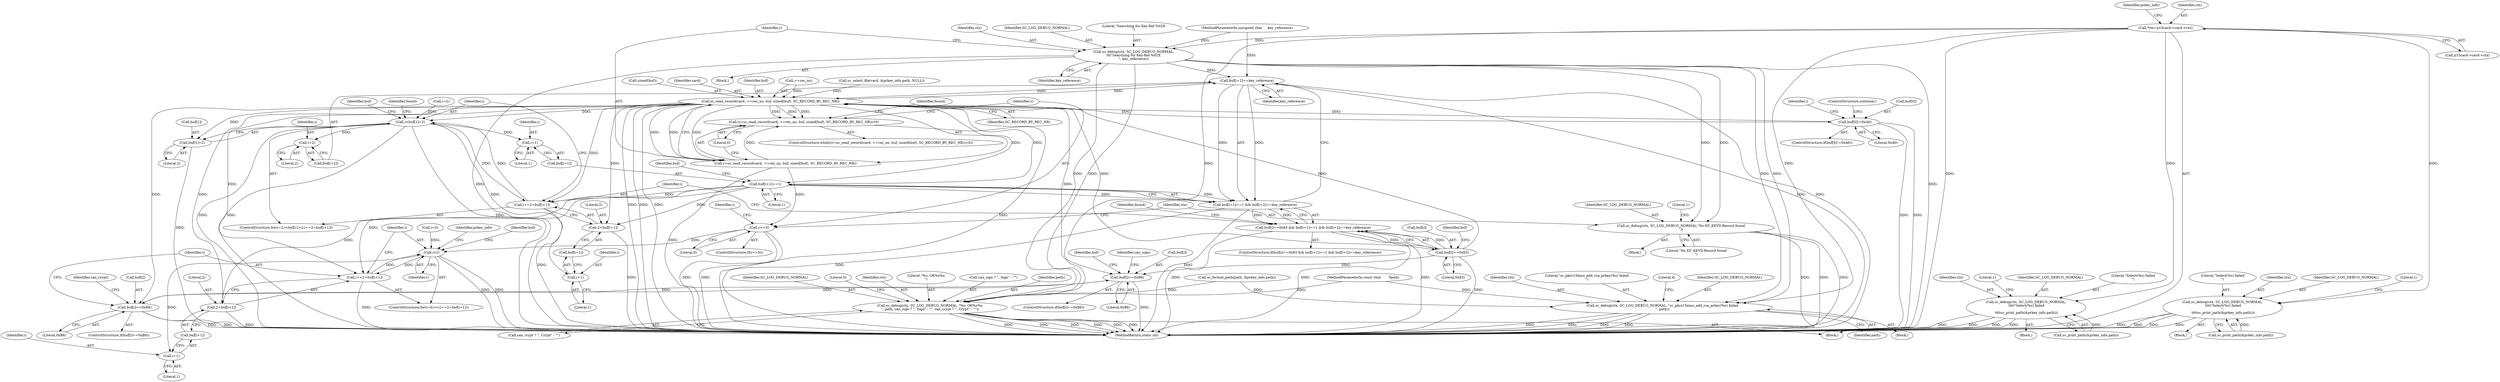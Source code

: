 digraph "0_OpenSC_8fe377e93b4b56060e5bbfb6f3142ceaeca744fa_20@pointer" {
"1000116" [label="(Call,*ctx=p15card->card->ctx)"];
"1000258" [label="(Call,sc_debug(ctx, SC_LOG_DEBUG_NORMAL,\n \t\t\t\t\"Select(%s) failed\n\",\n \t\t\t\tsc_print_path(&prkey_info.path)))"];
"1000269" [label="(Call,sc_debug(ctx, SC_LOG_DEBUG_NORMAL,\n\t\t\t\"Searching for Key-Ref %02X\n\", key_reference))"];
"1000335" [label="(Call,buf[i+2]==key_reference)"];
"1000278" [label="(Call,sc_read_record(card, ++rec_no, buf, sizeof(buf), SC_RECORD_BY_REC_NR))"];
"1000275" [label="(Call,(r=sc_read_record(card, ++rec_no, buf, sizeof(buf), SC_RECORD_BY_REC_NR))>0)"];
"1000276" [label="(Call,r=sc_read_record(card, ++rec_no, buf, sizeof(buf), SC_RECORD_BY_REC_NR))"];
"1000348" [label="(Call,r<=0)"];
"1000362" [label="(Call,i<r)"];
"1000365" [label="(Call,i+=2+buf[i+1])"];
"1000371" [label="(Call,i+1)"];
"1000293" [label="(Call,buf[0]!=0xA0)"];
"1000303" [label="(Call,i<buf[1]+2)"];
"1000310" [label="(Call,i+=2+buf[i+1])"];
"1000316" [label="(Call,i+1)"];
"1000331" [label="(Call,i+1)"];
"1000338" [label="(Call,i+2)"];
"1000305" [label="(Call,buf[1]+2)"];
"1000312" [label="(Call,2+buf[i+1])"];
"1000322" [label="(Call,buf[i]==0x83)"];
"1000321" [label="(Call,buf[i]==0x83 && buf[i+1]==1 && buf[i+2]==key_reference)"];
"1000376" [label="(Call,buf[i]==0xB6)"];
"1000384" [label="(Call,buf[i]==0xB8)"];
"1000328" [label="(Call,buf[i+1]==1)"];
"1000327" [label="(Call,buf[i+1]==1 && buf[i+2]==key_reference)"];
"1000367" [label="(Call,2+buf[i+1])"];
"1000352" [label="(Call,sc_debug(ctx, SC_LOG_DEBUG_NORMAL,\"No EF_KEYD-Record found\n\"))"];
"1000474" [label="(Call,sc_debug(ctx, SC_LOG_DEBUG_NORMAL, \"sc_pkcs15emu_add_rsa_prkey(%s) failed\n\", path))"];
"1000481" [label="(Call,sc_debug(ctx, SC_LOG_DEBUG_NORMAL, \"%s: OK%s%s\n\", path, can_sign ? \", Sign\" : \"\", can_crypt ? \", Crypt\" : \"\"))"];
"1000405" [label="(Call,sc_debug(ctx, SC_LOG_DEBUG_NORMAL,\n \t\t\t\t\"Select(%s) failed\n\",\n \t\t\t\tsc_print_path(&prkey_info.path)))"];
"1000283" [label="(Call,sizeof(buf))"];
"1000388" [label="(Literal,0xB8)"];
"1000385" [label="(Call,buf[i])"];
"1000275" [label="(Call,(r=sc_read_record(card, ++rec_no, buf, sizeof(buf), SC_RECORD_BY_REC_NR))>0)"];
"1000359" [label="(Call,i=0)"];
"1000279" [label="(Identifier,card)"];
"1000277" [label="(Identifier,r)"];
"1000118" [label="(Call,p15card->card->ctx)"];
"1000367" [label="(Call,2+buf[i+1])"];
"1000406" [label="(Identifier,ctx)"];
"1000166" [label="(Call,sc_format_path(path, &prkey_info.path))"];
"1000386" [label="(Identifier,buf)"];
"1000484" [label="(Literal,\"%s: OK%s%s\n\")"];
"1000257" [label="(Block,)"];
"1000335" [label="(Call,buf[i+2]==key_reference)"];
"1000357" [label="(Literal,1)"];
"1000272" [label="(Literal,\"Searching for Key-Ref %02X\n\")"];
"1000369" [label="(Call,buf[i+1])"];
"1000442" [label="(Identifier,prkey_info)"];
"1000364" [label="(Identifier,r)"];
"1000375" [label="(ControlStructure,if(buf[i]==0xB6))"];
"1000301" [label="(Identifier,i)"];
"1000405" [label="(Call,sc_debug(ctx, SC_LOG_DEBUG_NORMAL,\n \t\t\t\t\"Select(%s) failed\n\",\n \t\t\t\tsc_print_path(&prkey_info.path)))"];
"1000332" [label="(Identifier,i)"];
"1000260" [label="(Identifier,SC_LOG_DEBUG_NORMAL)"];
"1000473" [label="(Block,)"];
"1000371" [label="(Call,i+1)"];
"1000298" [label="(ControlStructure,continue;)"];
"1000362" [label="(Call,i<r)"];
"1000312" [label="(Call,2+buf[i+1])"];
"1000297" [label="(Literal,0xA0)"];
"1000268" [label="(Literal,1)"];
"1000355" [label="(Literal,\"No EF_KEYD-Record found\n\")"];
"1000404" [label="(Block,)"];
"1000322" [label="(Call,buf[i]==0x83)"];
"1000486" [label="(Call,can_sign ? \", Sign\" : \"\")"];
"1000131" [label="(Identifier,prkey_info)"];
"1000270" [label="(Identifier,ctx)"];
"1000316" [label="(Call,i+1)"];
"1000339" [label="(Identifier,i)"];
"1000116" [label="(Call,*ctx=p15card->card->ctx)"];
"1000258" [label="(Call,sc_debug(ctx, SC_LOG_DEBUG_NORMAL,\n \t\t\t\t\"Select(%s) failed\n\",\n \t\t\t\tsc_print_path(&prkey_info.path)))"];
"1000299" [label="(ControlStructure,for(i=2;i<buf[1]+2;i+=2+buf[i+1]))"];
"1000330" [label="(Identifier,buf)"];
"1000496" [label="(MethodReturn,static int)"];
"1000336" [label="(Call,buf[i+2])"];
"1000366" [label="(Identifier,i)"];
"1000329" [label="(Call,buf[i+1])"];
"1000324" [label="(Identifier,buf)"];
"1000480" [label="(Literal,4)"];
"1000286" [label="(Literal,0)"];
"1000333" [label="(Literal,1)"];
"1000261" [label="(Literal,\"Select(%s) failed\n\")"];
"1000327" [label="(Call,buf[i+1]==1 && buf[i+2]==key_reference)"];
"1000485" [label="(Identifier,path)"];
"1000415" [label="(Literal,1)"];
"1000341" [label="(Identifier,key_reference)"];
"1000345" [label="(Identifier,found)"];
"1000259" [label="(Identifier,ctx)"];
"1000117" [label="(Identifier,ctx)"];
"1000376" [label="(Call,buf[i]==0xB6)"];
"1000382" [label="(Identifier,can_sign)"];
"1000384" [label="(Call,buf[i]==0xB8)"];
"1000306" [label="(Call,buf[1])"];
"1000352" [label="(Call,sc_debug(ctx, SC_LOG_DEBUG_NORMAL,\"No EF_KEYD-Record found\n\"))"];
"1000326" [label="(Literal,0x83)"];
"1000323" [label="(Call,buf[i])"];
"1000282" [label="(Identifier,buf)"];
"1000102" [label="(MethodParameterIn,const char       *path)"];
"1000350" [label="(Literal,0)"];
"1000303" [label="(Call,i<buf[1]+2)"];
"1000300" [label="(Call,i=2)"];
"1000334" [label="(Literal,1)"];
"1000305" [label="(Call,buf[1]+2)"];
"1000474" [label="(Call,sc_debug(ctx, SC_LOG_DEBUG_NORMAL, \"sc_pkcs15emu_add_rsa_prkey(%s) failed\n\", path))"];
"1000104" [label="(MethodParameterIn,unsigned char     key_reference)"];
"1000409" [label="(Call,sc_print_path(&prkey_info.path))"];
"1000285" [label="(Identifier,SC_RECORD_BY_REC_NR)"];
"1000476" [label="(Identifier,SC_LOG_DEBUG_NORMAL)"];
"1000309" [label="(Literal,2)"];
"1000343" [label="(Identifier,found)"];
"1000383" [label="(ControlStructure,if(buf[i]==0xB8))"];
"1000314" [label="(Call,buf[i+1])"];
"1000380" [label="(Literal,0xB6)"];
"1000337" [label="(Identifier,buf)"];
"1000292" [label="(ControlStructure,if(buf[0]!=0xA0))"];
"1000377" [label="(Call,buf[i])"];
"1000269" [label="(Call,sc_debug(ctx, SC_LOG_DEBUG_NORMAL,\n\t\t\t\"Searching for Key-Ref %02X\n\", key_reference))"];
"1000108" [label="(Block,)"];
"1000475" [label="(Identifier,ctx)"];
"1000363" [label="(Identifier,i)"];
"1000318" [label="(Literal,1)"];
"1000478" [label="(Identifier,path)"];
"1000407" [label="(Identifier,SC_LOG_DEBUG_NORMAL)"];
"1000290" [label="(Identifier,found)"];
"1000351" [label="(Block,)"];
"1000490" [label="(Call,can_crypt ? \", Crypt\" : \"\")"];
"1000483" [label="(Identifier,SC_LOG_DEBUG_NORMAL)"];
"1000271" [label="(Identifier,SC_LOG_DEBUG_NORMAL)"];
"1000349" [label="(Identifier,r)"];
"1000293" [label="(Call,buf[0]!=0xA0)"];
"1000304" [label="(Identifier,i)"];
"1000365" [label="(Call,i+=2+buf[i+1])"];
"1000495" [label="(Literal,0)"];
"1000276" [label="(Call,r=sc_read_record(card, ++rec_no, buf, sizeof(buf), SC_RECORD_BY_REC_NR))"];
"1000347" [label="(ControlStructure,if(r<=0))"];
"1000262" [label="(Call,sc_print_path(&prkey_info.path))"];
"1000320" [label="(ControlStructure,if(buf[i]==0x83 && buf[i+1]==1 && buf[i+2]==key_reference))"];
"1000294" [label="(Call,buf[0])"];
"1000338" [label="(Call,i+2)"];
"1000378" [label="(Identifier,buf)"];
"1000477" [label="(Literal,\"sc_pkcs15emu_add_rsa_prkey(%s) failed\n\")"];
"1000280" [label="(Call,++rec_no)"];
"1000348" [label="(Call,r<=0)"];
"1000321" [label="(Call,buf[i]==0x83 && buf[i+1]==1 && buf[i+2]==key_reference)"];
"1000372" [label="(Identifier,i)"];
"1000313" [label="(Literal,2)"];
"1000368" [label="(Literal,2)"];
"1000390" [label="(Identifier,can_crypt)"];
"1000354" [label="(Identifier,SC_LOG_DEBUG_NORMAL)"];
"1000219" [label="(Block,)"];
"1000408" [label="(Literal,\"Select(%s) failed\n\")"];
"1000311" [label="(Identifier,i)"];
"1000328" [label="(Call,buf[i+1]==1)"];
"1000249" [label="(Call,sc_select_file(card, &prkey_info.path, NULL))"];
"1000273" [label="(Identifier,key_reference)"];
"1000358" [label="(ControlStructure,for(i=0;i<r;i+=2+buf[i+1]))"];
"1000373" [label="(Literal,1)"];
"1000331" [label="(Call,i+1)"];
"1000482" [label="(Identifier,ctx)"];
"1000340" [label="(Literal,2)"];
"1000360" [label="(Identifier,i)"];
"1000317" [label="(Identifier,i)"];
"1000278" [label="(Call,sc_read_record(card, ++rec_no, buf, sizeof(buf), SC_RECORD_BY_REC_NR))"];
"1000353" [label="(Identifier,ctx)"];
"1000481" [label="(Call,sc_debug(ctx, SC_LOG_DEBUG_NORMAL, \"%s: OK%s%s\n\", path, can_sign ? \", Sign\" : \"\", can_crypt ? \", Crypt\" : \"\"))"];
"1000274" [label="(ControlStructure,while((r=sc_read_record(card, ++rec_no, buf, sizeof(buf), SC_RECORD_BY_REC_NR))>0))"];
"1000310" [label="(Call,i+=2+buf[i+1])"];
"1000116" -> "1000108"  [label="AST: "];
"1000116" -> "1000118"  [label="CFG: "];
"1000117" -> "1000116"  [label="AST: "];
"1000118" -> "1000116"  [label="AST: "];
"1000131" -> "1000116"  [label="CFG: "];
"1000116" -> "1000496"  [label="DDG: "];
"1000116" -> "1000258"  [label="DDG: "];
"1000116" -> "1000269"  [label="DDG: "];
"1000116" -> "1000405"  [label="DDG: "];
"1000116" -> "1000474"  [label="DDG: "];
"1000116" -> "1000481"  [label="DDG: "];
"1000258" -> "1000257"  [label="AST: "];
"1000258" -> "1000262"  [label="CFG: "];
"1000259" -> "1000258"  [label="AST: "];
"1000260" -> "1000258"  [label="AST: "];
"1000261" -> "1000258"  [label="AST: "];
"1000262" -> "1000258"  [label="AST: "];
"1000268" -> "1000258"  [label="CFG: "];
"1000258" -> "1000496"  [label="DDG: "];
"1000258" -> "1000496"  [label="DDG: "];
"1000258" -> "1000496"  [label="DDG: "];
"1000258" -> "1000496"  [label="DDG: "];
"1000262" -> "1000258"  [label="DDG: "];
"1000269" -> "1000219"  [label="AST: "];
"1000269" -> "1000273"  [label="CFG: "];
"1000270" -> "1000269"  [label="AST: "];
"1000271" -> "1000269"  [label="AST: "];
"1000272" -> "1000269"  [label="AST: "];
"1000273" -> "1000269"  [label="AST: "];
"1000277" -> "1000269"  [label="CFG: "];
"1000269" -> "1000496"  [label="DDG: "];
"1000269" -> "1000496"  [label="DDG: "];
"1000104" -> "1000269"  [label="DDG: "];
"1000269" -> "1000335"  [label="DDG: "];
"1000269" -> "1000352"  [label="DDG: "];
"1000269" -> "1000352"  [label="DDG: "];
"1000269" -> "1000474"  [label="DDG: "];
"1000269" -> "1000474"  [label="DDG: "];
"1000269" -> "1000481"  [label="DDG: "];
"1000269" -> "1000481"  [label="DDG: "];
"1000335" -> "1000327"  [label="AST: "];
"1000335" -> "1000341"  [label="CFG: "];
"1000336" -> "1000335"  [label="AST: "];
"1000341" -> "1000335"  [label="AST: "];
"1000327" -> "1000335"  [label="CFG: "];
"1000335" -> "1000496"  [label="DDG: "];
"1000335" -> "1000496"  [label="DDG: "];
"1000335" -> "1000278"  [label="DDG: "];
"1000335" -> "1000327"  [label="DDG: "];
"1000335" -> "1000327"  [label="DDG: "];
"1000278" -> "1000335"  [label="DDG: "];
"1000104" -> "1000335"  [label="DDG: "];
"1000278" -> "1000276"  [label="AST: "];
"1000278" -> "1000285"  [label="CFG: "];
"1000279" -> "1000278"  [label="AST: "];
"1000280" -> "1000278"  [label="AST: "];
"1000282" -> "1000278"  [label="AST: "];
"1000283" -> "1000278"  [label="AST: "];
"1000285" -> "1000278"  [label="AST: "];
"1000276" -> "1000278"  [label="CFG: "];
"1000278" -> "1000496"  [label="DDG: "];
"1000278" -> "1000496"  [label="DDG: "];
"1000278" -> "1000496"  [label="DDG: "];
"1000278" -> "1000275"  [label="DDG: "];
"1000278" -> "1000275"  [label="DDG: "];
"1000278" -> "1000275"  [label="DDG: "];
"1000278" -> "1000276"  [label="DDG: "];
"1000278" -> "1000276"  [label="DDG: "];
"1000278" -> "1000276"  [label="DDG: "];
"1000249" -> "1000278"  [label="DDG: "];
"1000280" -> "1000278"  [label="DDG: "];
"1000322" -> "1000278"  [label="DDG: "];
"1000293" -> "1000278"  [label="DDG: "];
"1000328" -> "1000278"  [label="DDG: "];
"1000278" -> "1000293"  [label="DDG: "];
"1000278" -> "1000303"  [label="DDG: "];
"1000278" -> "1000305"  [label="DDG: "];
"1000278" -> "1000310"  [label="DDG: "];
"1000278" -> "1000312"  [label="DDG: "];
"1000278" -> "1000322"  [label="DDG: "];
"1000278" -> "1000328"  [label="DDG: "];
"1000278" -> "1000365"  [label="DDG: "];
"1000278" -> "1000367"  [label="DDG: "];
"1000278" -> "1000376"  [label="DDG: "];
"1000278" -> "1000384"  [label="DDG: "];
"1000275" -> "1000274"  [label="AST: "];
"1000275" -> "1000286"  [label="CFG: "];
"1000276" -> "1000275"  [label="AST: "];
"1000286" -> "1000275"  [label="AST: "];
"1000290" -> "1000275"  [label="CFG: "];
"1000349" -> "1000275"  [label="CFG: "];
"1000275" -> "1000496"  [label="DDG: "];
"1000276" -> "1000275"  [label="DDG: "];
"1000277" -> "1000276"  [label="AST: "];
"1000286" -> "1000276"  [label="CFG: "];
"1000276" -> "1000496"  [label="DDG: "];
"1000276" -> "1000348"  [label="DDG: "];
"1000348" -> "1000347"  [label="AST: "];
"1000348" -> "1000350"  [label="CFG: "];
"1000349" -> "1000348"  [label="AST: "];
"1000350" -> "1000348"  [label="AST: "];
"1000353" -> "1000348"  [label="CFG: "];
"1000360" -> "1000348"  [label="CFG: "];
"1000348" -> "1000496"  [label="DDG: "];
"1000348" -> "1000496"  [label="DDG: "];
"1000348" -> "1000362"  [label="DDG: "];
"1000362" -> "1000358"  [label="AST: "];
"1000362" -> "1000364"  [label="CFG: "];
"1000363" -> "1000362"  [label="AST: "];
"1000364" -> "1000362"  [label="AST: "];
"1000378" -> "1000362"  [label="CFG: "];
"1000442" -> "1000362"  [label="CFG: "];
"1000362" -> "1000496"  [label="DDG: "];
"1000362" -> "1000496"  [label="DDG: "];
"1000365" -> "1000362"  [label="DDG: "];
"1000359" -> "1000362"  [label="DDG: "];
"1000362" -> "1000365"  [label="DDG: "];
"1000362" -> "1000371"  [label="DDG: "];
"1000365" -> "1000358"  [label="AST: "];
"1000365" -> "1000367"  [label="CFG: "];
"1000366" -> "1000365"  [label="AST: "];
"1000367" -> "1000365"  [label="AST: "];
"1000363" -> "1000365"  [label="CFG: "];
"1000365" -> "1000496"  [label="DDG: "];
"1000328" -> "1000365"  [label="DDG: "];
"1000371" -> "1000369"  [label="AST: "];
"1000371" -> "1000373"  [label="CFG: "];
"1000372" -> "1000371"  [label="AST: "];
"1000373" -> "1000371"  [label="AST: "];
"1000369" -> "1000371"  [label="CFG: "];
"1000293" -> "1000292"  [label="AST: "];
"1000293" -> "1000297"  [label="CFG: "];
"1000294" -> "1000293"  [label="AST: "];
"1000297" -> "1000293"  [label="AST: "];
"1000298" -> "1000293"  [label="CFG: "];
"1000301" -> "1000293"  [label="CFG: "];
"1000293" -> "1000496"  [label="DDG: "];
"1000293" -> "1000496"  [label="DDG: "];
"1000303" -> "1000299"  [label="AST: "];
"1000303" -> "1000305"  [label="CFG: "];
"1000304" -> "1000303"  [label="AST: "];
"1000305" -> "1000303"  [label="AST: "];
"1000324" -> "1000303"  [label="CFG: "];
"1000345" -> "1000303"  [label="CFG: "];
"1000303" -> "1000496"  [label="DDG: "];
"1000303" -> "1000496"  [label="DDG: "];
"1000303" -> "1000496"  [label="DDG: "];
"1000310" -> "1000303"  [label="DDG: "];
"1000300" -> "1000303"  [label="DDG: "];
"1000303" -> "1000310"  [label="DDG: "];
"1000303" -> "1000316"  [label="DDG: "];
"1000303" -> "1000331"  [label="DDG: "];
"1000303" -> "1000338"  [label="DDG: "];
"1000310" -> "1000299"  [label="AST: "];
"1000310" -> "1000312"  [label="CFG: "];
"1000311" -> "1000310"  [label="AST: "];
"1000312" -> "1000310"  [label="AST: "];
"1000304" -> "1000310"  [label="CFG: "];
"1000310" -> "1000496"  [label="DDG: "];
"1000328" -> "1000310"  [label="DDG: "];
"1000316" -> "1000314"  [label="AST: "];
"1000316" -> "1000318"  [label="CFG: "];
"1000317" -> "1000316"  [label="AST: "];
"1000318" -> "1000316"  [label="AST: "];
"1000314" -> "1000316"  [label="CFG: "];
"1000331" -> "1000329"  [label="AST: "];
"1000331" -> "1000333"  [label="CFG: "];
"1000332" -> "1000331"  [label="AST: "];
"1000333" -> "1000331"  [label="AST: "];
"1000329" -> "1000331"  [label="CFG: "];
"1000338" -> "1000336"  [label="AST: "];
"1000338" -> "1000340"  [label="CFG: "];
"1000339" -> "1000338"  [label="AST: "];
"1000340" -> "1000338"  [label="AST: "];
"1000336" -> "1000338"  [label="CFG: "];
"1000305" -> "1000309"  [label="CFG: "];
"1000306" -> "1000305"  [label="AST: "];
"1000309" -> "1000305"  [label="AST: "];
"1000305" -> "1000496"  [label="DDG: "];
"1000312" -> "1000314"  [label="CFG: "];
"1000313" -> "1000312"  [label="AST: "];
"1000314" -> "1000312"  [label="AST: "];
"1000312" -> "1000496"  [label="DDG: "];
"1000328" -> "1000312"  [label="DDG: "];
"1000322" -> "1000321"  [label="AST: "];
"1000322" -> "1000326"  [label="CFG: "];
"1000323" -> "1000322"  [label="AST: "];
"1000326" -> "1000322"  [label="AST: "];
"1000330" -> "1000322"  [label="CFG: "];
"1000321" -> "1000322"  [label="CFG: "];
"1000322" -> "1000496"  [label="DDG: "];
"1000322" -> "1000321"  [label="DDG: "];
"1000322" -> "1000321"  [label="DDG: "];
"1000322" -> "1000376"  [label="DDG: "];
"1000321" -> "1000320"  [label="AST: "];
"1000321" -> "1000327"  [label="CFG: "];
"1000327" -> "1000321"  [label="AST: "];
"1000343" -> "1000321"  [label="CFG: "];
"1000311" -> "1000321"  [label="CFG: "];
"1000321" -> "1000496"  [label="DDG: "];
"1000321" -> "1000496"  [label="DDG: "];
"1000321" -> "1000496"  [label="DDG: "];
"1000327" -> "1000321"  [label="DDG: "];
"1000327" -> "1000321"  [label="DDG: "];
"1000376" -> "1000375"  [label="AST: "];
"1000376" -> "1000380"  [label="CFG: "];
"1000377" -> "1000376"  [label="AST: "];
"1000380" -> "1000376"  [label="AST: "];
"1000382" -> "1000376"  [label="CFG: "];
"1000386" -> "1000376"  [label="CFG: "];
"1000376" -> "1000496"  [label="DDG: "];
"1000384" -> "1000376"  [label="DDG: "];
"1000376" -> "1000384"  [label="DDG: "];
"1000384" -> "1000383"  [label="AST: "];
"1000384" -> "1000388"  [label="CFG: "];
"1000385" -> "1000384"  [label="AST: "];
"1000388" -> "1000384"  [label="AST: "];
"1000390" -> "1000384"  [label="CFG: "];
"1000366" -> "1000384"  [label="CFG: "];
"1000384" -> "1000496"  [label="DDG: "];
"1000384" -> "1000496"  [label="DDG: "];
"1000328" -> "1000327"  [label="AST: "];
"1000328" -> "1000334"  [label="CFG: "];
"1000329" -> "1000328"  [label="AST: "];
"1000334" -> "1000328"  [label="AST: "];
"1000337" -> "1000328"  [label="CFG: "];
"1000327" -> "1000328"  [label="CFG: "];
"1000328" -> "1000327"  [label="DDG: "];
"1000328" -> "1000327"  [label="DDG: "];
"1000328" -> "1000367"  [label="DDG: "];
"1000327" -> "1000496"  [label="DDG: "];
"1000327" -> "1000496"  [label="DDG: "];
"1000367" -> "1000369"  [label="CFG: "];
"1000368" -> "1000367"  [label="AST: "];
"1000369" -> "1000367"  [label="AST: "];
"1000367" -> "1000496"  [label="DDG: "];
"1000352" -> "1000351"  [label="AST: "];
"1000352" -> "1000355"  [label="CFG: "];
"1000353" -> "1000352"  [label="AST: "];
"1000354" -> "1000352"  [label="AST: "];
"1000355" -> "1000352"  [label="AST: "];
"1000357" -> "1000352"  [label="CFG: "];
"1000352" -> "1000496"  [label="DDG: "];
"1000352" -> "1000496"  [label="DDG: "];
"1000352" -> "1000496"  [label="DDG: "];
"1000474" -> "1000473"  [label="AST: "];
"1000474" -> "1000478"  [label="CFG: "];
"1000475" -> "1000474"  [label="AST: "];
"1000476" -> "1000474"  [label="AST: "];
"1000477" -> "1000474"  [label="AST: "];
"1000478" -> "1000474"  [label="AST: "];
"1000480" -> "1000474"  [label="CFG: "];
"1000474" -> "1000496"  [label="DDG: "];
"1000474" -> "1000496"  [label="DDG: "];
"1000474" -> "1000496"  [label="DDG: "];
"1000474" -> "1000496"  [label="DDG: "];
"1000166" -> "1000474"  [label="DDG: "];
"1000102" -> "1000474"  [label="DDG: "];
"1000481" -> "1000108"  [label="AST: "];
"1000481" -> "1000490"  [label="CFG: "];
"1000482" -> "1000481"  [label="AST: "];
"1000483" -> "1000481"  [label="AST: "];
"1000484" -> "1000481"  [label="AST: "];
"1000485" -> "1000481"  [label="AST: "];
"1000486" -> "1000481"  [label="AST: "];
"1000490" -> "1000481"  [label="AST: "];
"1000495" -> "1000481"  [label="CFG: "];
"1000481" -> "1000496"  [label="DDG: "];
"1000481" -> "1000496"  [label="DDG: "];
"1000481" -> "1000496"  [label="DDG: "];
"1000481" -> "1000496"  [label="DDG: "];
"1000481" -> "1000496"  [label="DDG: "];
"1000481" -> "1000496"  [label="DDG: "];
"1000166" -> "1000481"  [label="DDG: "];
"1000102" -> "1000481"  [label="DDG: "];
"1000405" -> "1000404"  [label="AST: "];
"1000405" -> "1000409"  [label="CFG: "];
"1000406" -> "1000405"  [label="AST: "];
"1000407" -> "1000405"  [label="AST: "];
"1000408" -> "1000405"  [label="AST: "];
"1000409" -> "1000405"  [label="AST: "];
"1000415" -> "1000405"  [label="CFG: "];
"1000405" -> "1000496"  [label="DDG: "];
"1000405" -> "1000496"  [label="DDG: "];
"1000405" -> "1000496"  [label="DDG: "];
"1000405" -> "1000496"  [label="DDG: "];
"1000409" -> "1000405"  [label="DDG: "];
}
